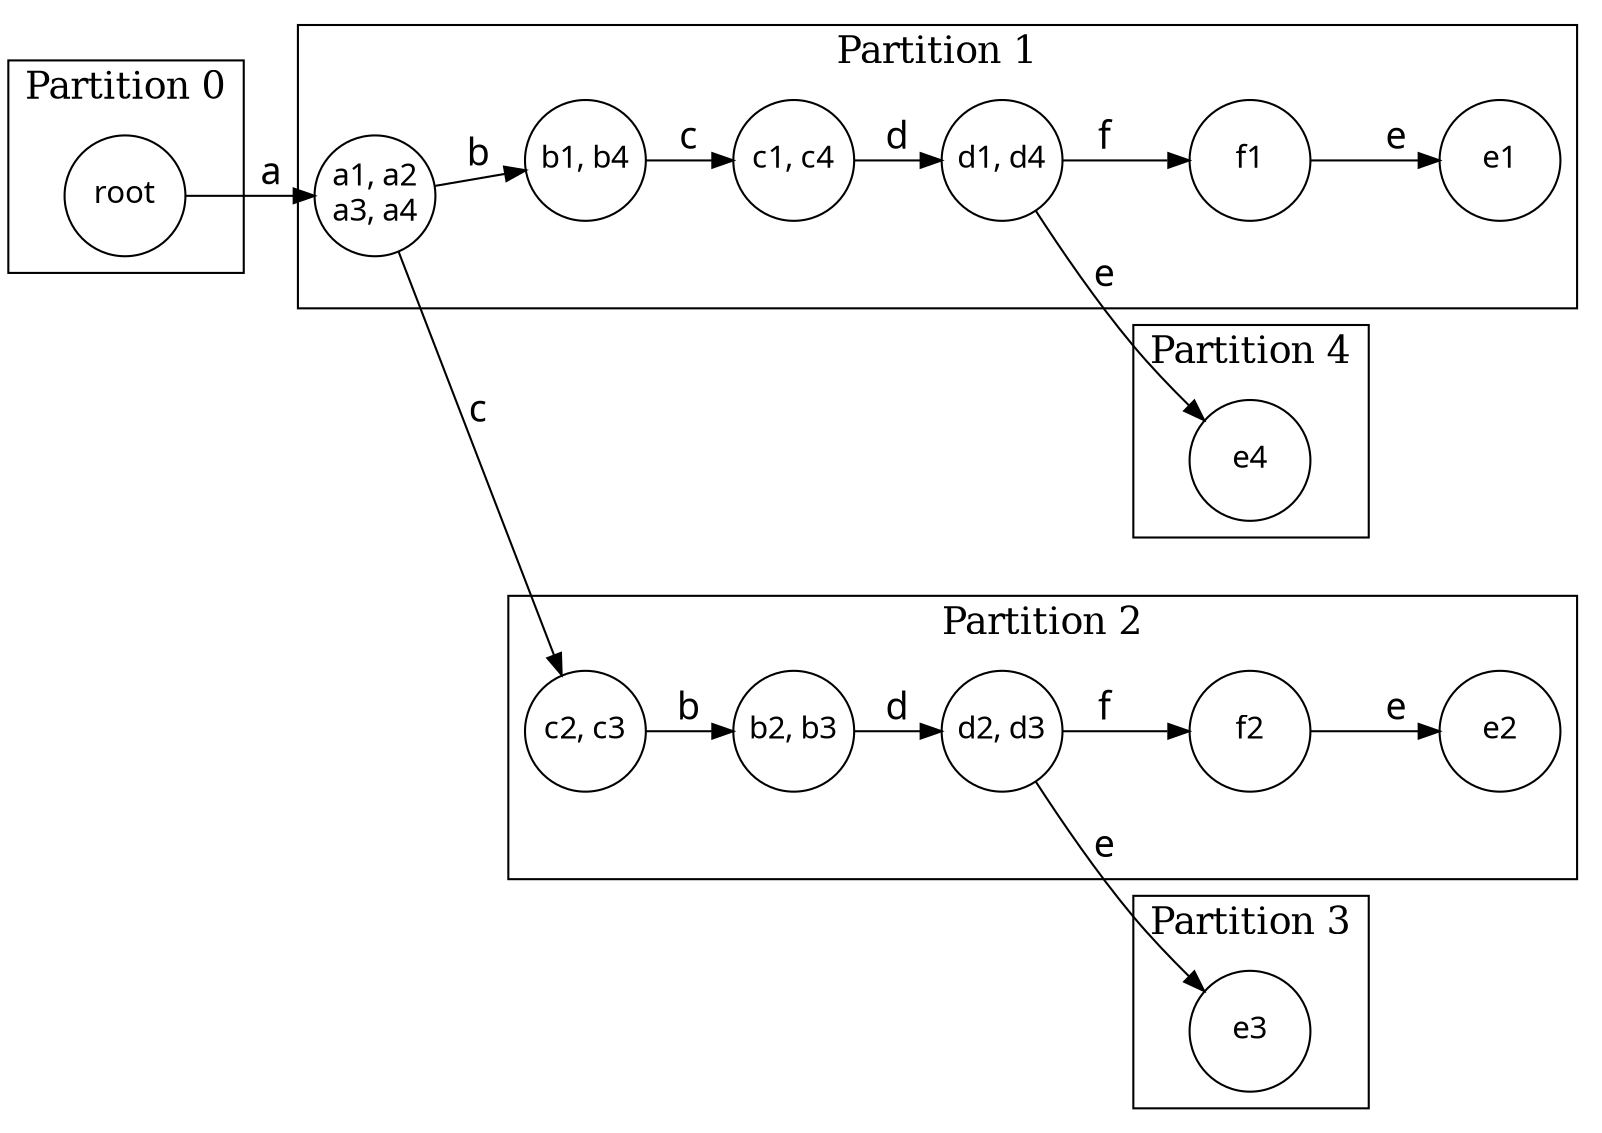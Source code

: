 digraph EPA {
    nodesep=1;
    ranksep=.4;
    rankdir=LR;
    graph [fontname="Times New Roman"];
    node [fontname="Times New Roman", fontsize=15, shape=circle, fixedsize=true, width=0.8];
    edge [fontname="Times New Roman", fontsize=18];
    // states (nodes)
    "-955356007" [label="root"];
    "448734952" [label="a1, a2\na3, a4\n"];
    "1025881722" [label="b1, b4\n"];
    "1737562409" [label="c1, c4\n"];
    "-1970140069" [label="d1, d4\n"];
    "-944799893" [label="f1\n"];
    "775974490" [label="e1\n"];
    "-944799894" [label="e4\n"];
    "1025881723" [label="c2, c3\n"];
    "1737562439" [label="b2, b3\n"];
    "-1970139139" [label="d2, d3\n"];
    "-944771063" [label="f2\n"];
    "776868220" [label="e2\n"];
    "-944771064" [label="e3\n"];
    // transitions
    "-955356007" -> "448734952" [label="a"];
    "448734952" -> "1025881722" [label="b"];
    "448734952" -> "1025881723" [label="c"];
    "1025881722" -> "1737562409" [label="c"];
    "1737562409" -> "-1970140069" [label="d"];
    "-1970140069" -> "-944799893" [label="f"];
    "-1970140069" -> "-944799894" [label="e"];
    "-944799893" -> "775974490" [label="e"];
    "1025881723" -> "1737562439" [label="b"];
    "1737562439" -> "-1970139139" [label="d"];
    "-1970139139" -> "-944771063" [label="f"];
    "-1970139139" -> "-944771064" [label="e"];
    "-944771063" -> "776868220" [label="e"];
    // partitions
    subgraph cluster_partition0 {
        label = "Partition 0";
        color=black;
        fontname = "Times-Roman";
        fontsize = 18
        "-955356007"
    }
    subgraph cluster_partition1 {
        label = "Partition 1";
        color=black;
        fontname = "Times-Roman";
        fontsize = 18
        "448734952"
        "1025881722"
        "1737562409"
        "-1970140069"
        "-944799893"
        "775974490"
    }
    subgraph cluster_partition4 {
        label = "Partition 4";
        color=black;
        fontname = "Times-Roman";
        fontsize = 18
        "-944799894"
    }
    subgraph cluster_partition2 {
        label = "Partition 2";
        color=black;
        fontname = "Times-Roman";
        fontsize = 18
        "1025881723"
        "1737562439"
        "-1970139139"
        "-944771063"
        "776868220"
    }
    subgraph cluster_partition3 {
        label = "Partition 3";
        color=black;
        fontname = "Times-Roman";
        fontsize = 18
        "-944771064"
    }
}
